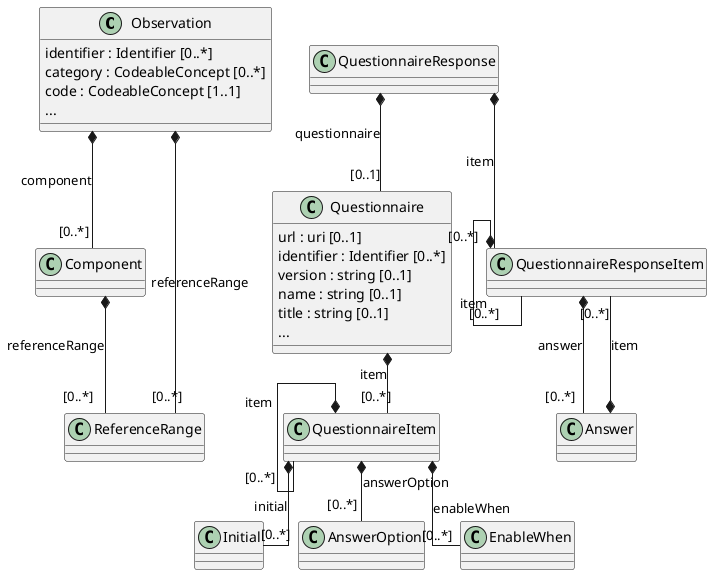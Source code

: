 @startuml
' ========================================
' start: configuration
' ========================================

skinparam linetype ortho

' ========================================
' end: configuration
' ========================================

' ========================================
' start: definition of entities/classes
' ========================================

class Observation {
  identifier : Identifier [0..*]
  category : CodeableConcept [0..*]
  code : CodeableConcept [1..1]
  ...
}

class Questionnaire {
  url : uri [0..1]
  identifier : Identifier [0..*]
  version : string [0..1]
  name : string [0..1]
  title : string [0..1]
  ...
}

' ========================================
' end: definition of entities/classes
' ========================================

' ========================================
' start: definition of associations
' ========================================

Observation *-- "[0..*]" Component : component
Observation *-- "[0..*]" ReferenceRange : referenceRange
Component *-- "[0..*]" ReferenceRange : referenceRange

Questionnaire *-- "[0..*]" QuestionnaireItem : item
QuestionnaireItem *-- "[0..*]" QuestionnaireItem : item
QuestionnaireItem *-- "[0..*]" Initial : initial
QuestionnaireItem *-- "[0..*]" AnswerOption : answerOption
QuestionnaireItem *-- "[0..*]" EnableWhen : enableWhen

QuestionnaireResponse *-- "[0..1]" Questionnaire : questionnaire
QuestionnaireResponse *-- "[0..*]" QuestionnaireResponseItem : item
QuestionnaireResponseItem *-- "[0..*]" QuestionnaireResponseItem : item
QuestionnaireResponseItem *-- "[0..*]" Answer : answer
Answer *-- "[0..*]" QuestionnaireResponseItem : item

' ========================================
' end: definition of associations
' ========================================
@enduml
